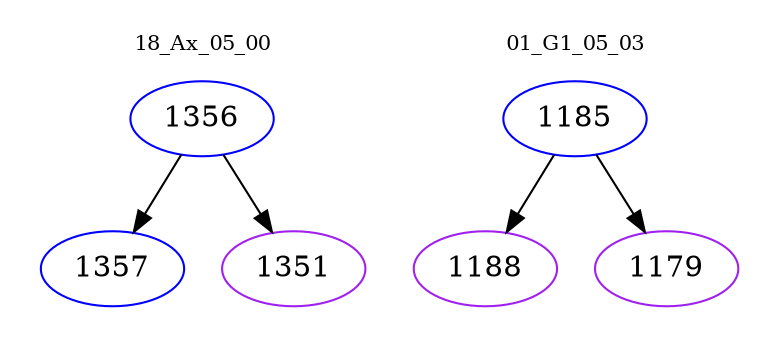 digraph{
subgraph cluster_0 {
color = white
label = "18_Ax_05_00";
fontsize=10;
T0_1356 [label="1356", color="blue"]
T0_1356 -> T0_1357 [color="black"]
T0_1357 [label="1357", color="blue"]
T0_1356 -> T0_1351 [color="black"]
T0_1351 [label="1351", color="purple"]
}
subgraph cluster_1 {
color = white
label = "01_G1_05_03";
fontsize=10;
T1_1185 [label="1185", color="blue"]
T1_1185 -> T1_1188 [color="black"]
T1_1188 [label="1188", color="purple"]
T1_1185 -> T1_1179 [color="black"]
T1_1179 [label="1179", color="purple"]
}
}
